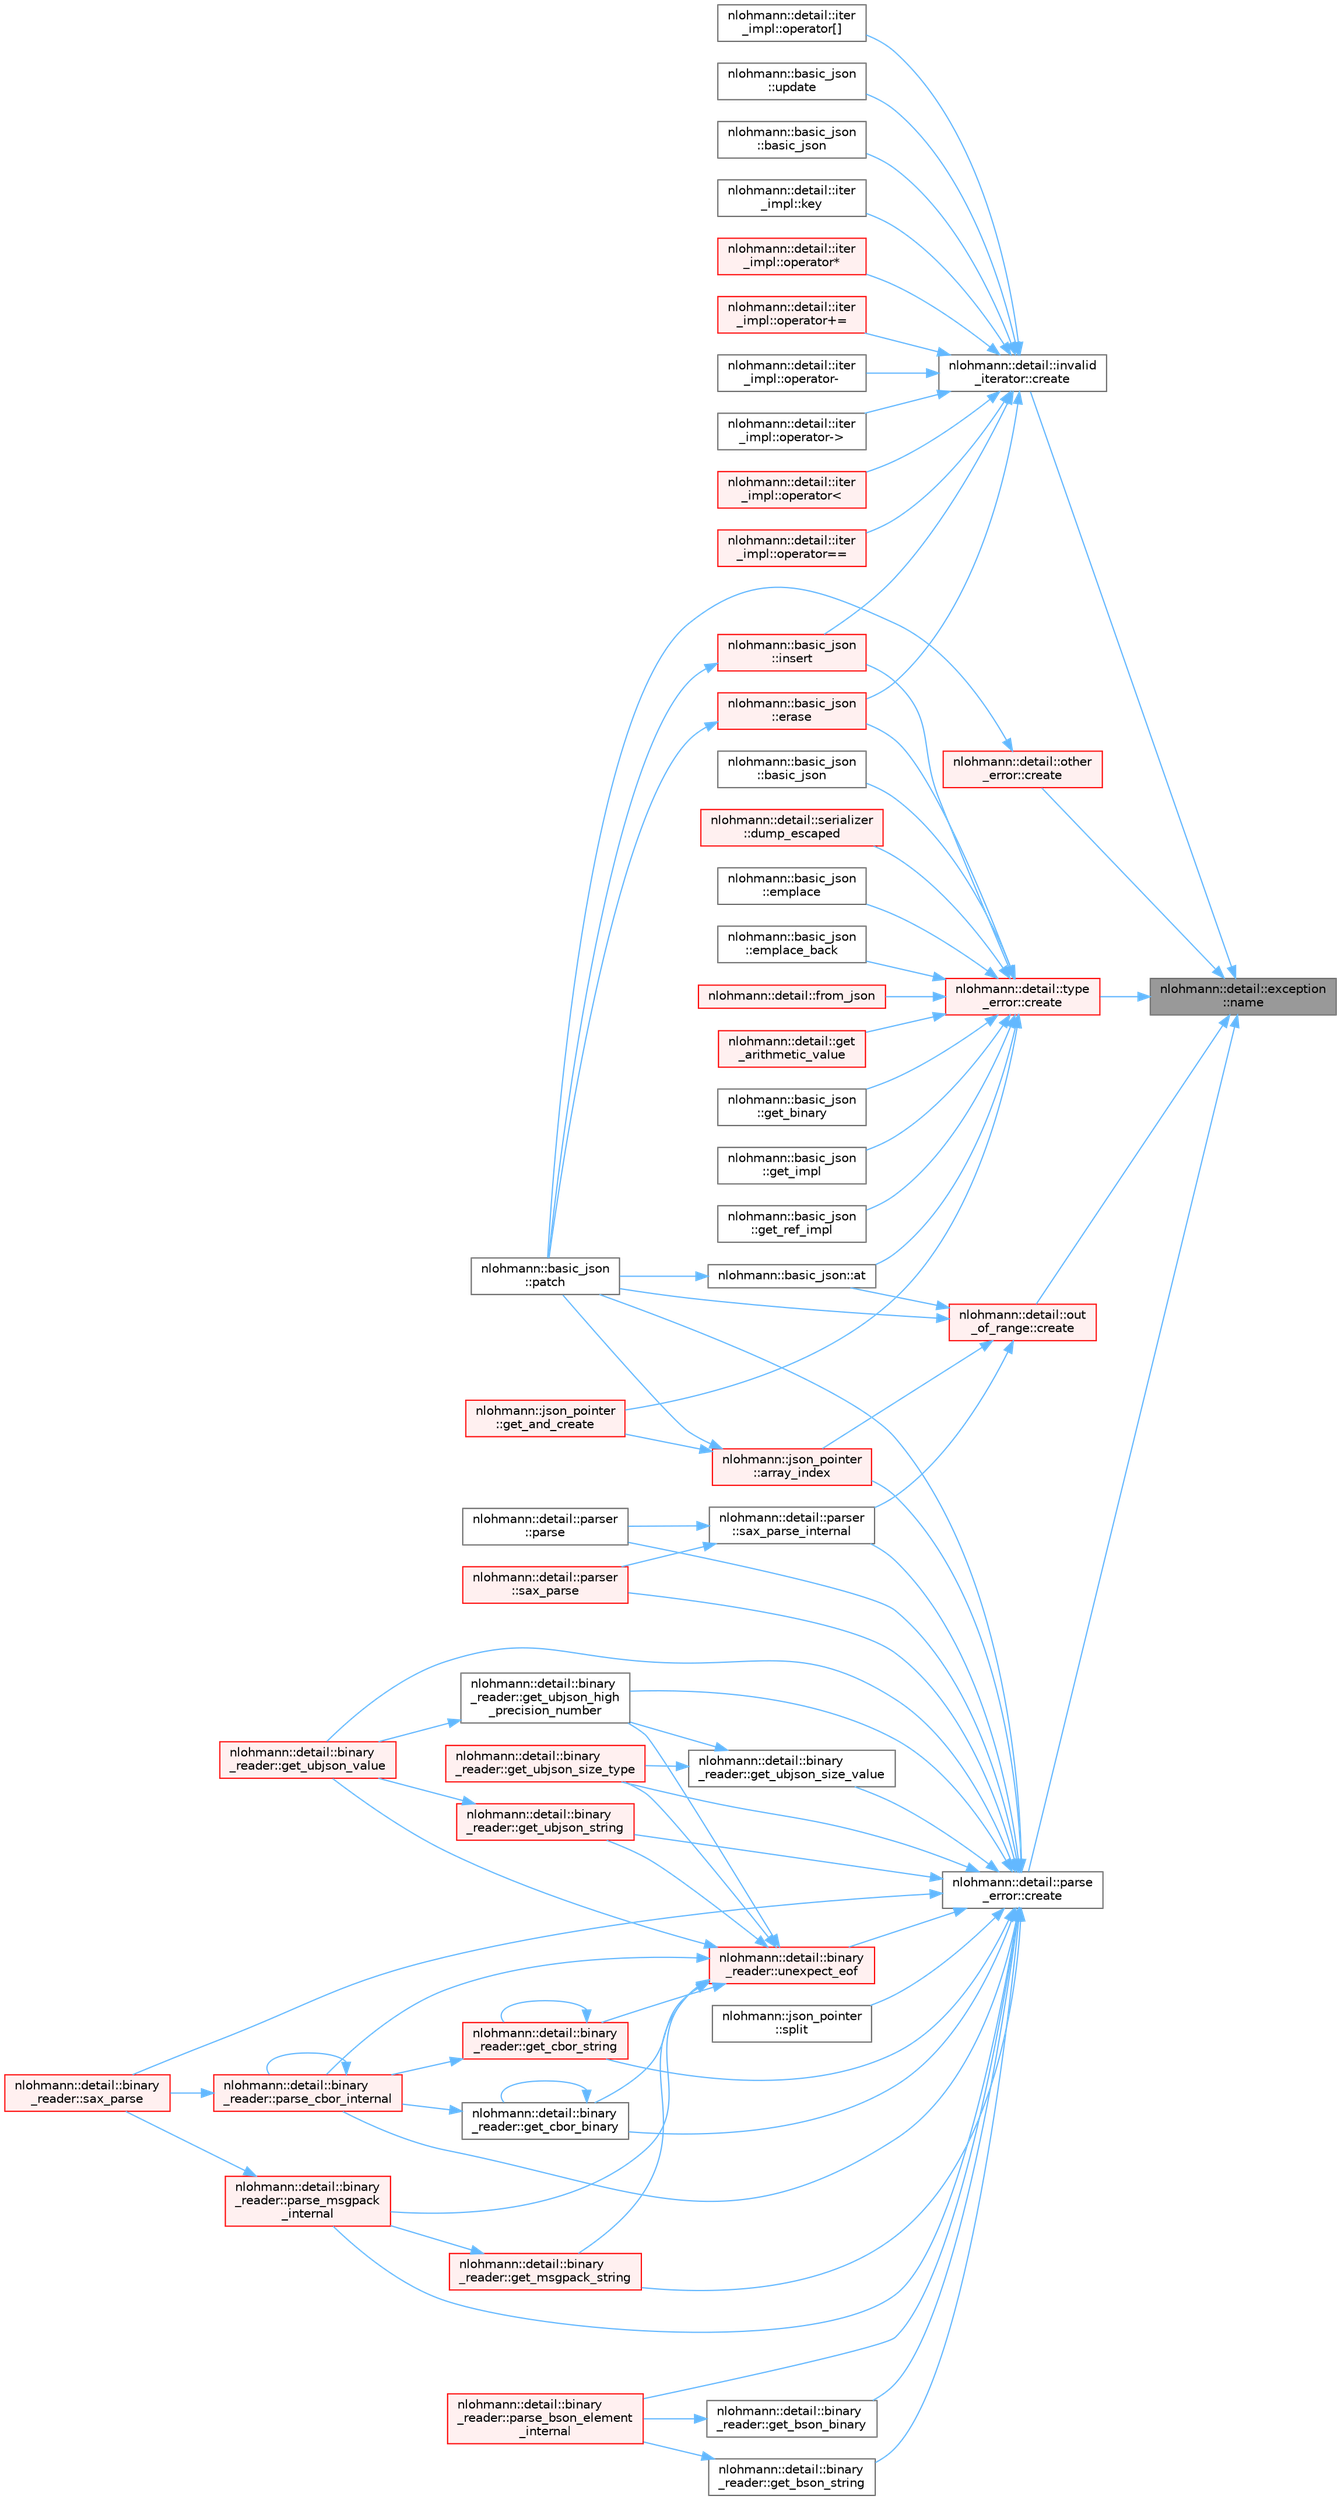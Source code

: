 digraph "nlohmann::detail::exception::name"
{
 // LATEX_PDF_SIZE
  bgcolor="transparent";
  edge [fontname=Helvetica,fontsize=10,labelfontname=Helvetica,labelfontsize=10];
  node [fontname=Helvetica,fontsize=10,shape=box,height=0.2,width=0.4];
  rankdir="RL";
  Node1 [label="nlohmann::detail::exception\l::name",height=0.2,width=0.4,color="gray40", fillcolor="grey60", style="filled", fontcolor="black",tooltip=" "];
  Node1 -> Node2 [dir="back",color="steelblue1",style="solid"];
  Node2 [label="nlohmann::detail::parse\l_error::create",height=0.2,width=0.4,color="grey40", fillcolor="white", style="filled",URL="$a01563.html#a137ea4d27de45d8a844fd13451d40f3d",tooltip="create a parse error exception"];
  Node2 -> Node3 [dir="back",color="steelblue1",style="solid"];
  Node3 [label="nlohmann::json_pointer\l::array_index",height=0.2,width=0.4,color="red", fillcolor="#FFF0F0", style="filled",URL="$a01663.html#ae28e4b79b9d4fac9e6dca29f47f946fa",tooltip=" "];
  Node3 -> Node6 [dir="back",color="steelblue1",style="solid"];
  Node6 [label="nlohmann::json_pointer\l::get_and_create",height=0.2,width=0.4,color="red", fillcolor="#FFF0F0", style="filled",URL="$a01663.html#aa2f86764d08ce1fb82327327e7f9a87d",tooltip="create and return a reference to the pointed to value"];
  Node3 -> Node14 [dir="back",color="steelblue1",style="solid"];
  Node14 [label="nlohmann::basic_json\l::patch",height=0.2,width=0.4,color="grey40", fillcolor="white", style="filled",URL="$a01659.html#adcc786998f220a5b3083ee8a37c4553e",tooltip="applies a JSON patch"];
  Node2 -> Node15 [dir="back",color="steelblue1",style="solid"];
  Node15 [label="nlohmann::detail::binary\l_reader::get_bson_binary",height=0.2,width=0.4,color="grey40", fillcolor="white", style="filled",URL="$a01995.html#a9940f56290b9278c58772eda2931e599",tooltip="Parses a byte array input of length len from the BSON input."];
  Node15 -> Node16 [dir="back",color="steelblue1",style="solid"];
  Node16 [label="nlohmann::detail::binary\l_reader::parse_bson_element\l_internal",height=0.2,width=0.4,color="red", fillcolor="#FFF0F0", style="filled",URL="$a01995.html#a23bde2450d7a5772bf5051e36ff560a4",tooltip="Read a BSON document element of the given element_type."];
  Node2 -> Node30 [dir="back",color="steelblue1",style="solid"];
  Node30 [label="nlohmann::detail::binary\l_reader::get_bson_string",height=0.2,width=0.4,color="grey40", fillcolor="white", style="filled",URL="$a01995.html#a23921422802aa472360dd05023e20565",tooltip="Parses a zero-terminated string of length len from the BSON input."];
  Node30 -> Node16 [dir="back",color="steelblue1",style="solid"];
  Node2 -> Node31 [dir="back",color="steelblue1",style="solid"];
  Node31 [label="nlohmann::detail::binary\l_reader::get_cbor_binary",height=0.2,width=0.4,color="grey40", fillcolor="white", style="filled",URL="$a01995.html#acb001d18095dc5bcf7336ae5122b8340",tooltip="reads a CBOR byte array"];
  Node31 -> Node31 [dir="back",color="steelblue1",style="solid"];
  Node31 -> Node32 [dir="back",color="steelblue1",style="solid"];
  Node32 [label="nlohmann::detail::binary\l_reader::parse_cbor_internal",height=0.2,width=0.4,color="red", fillcolor="#FFF0F0", style="filled",URL="$a01995.html#a4e4accd5a2a41bfb2f18a8a0fcc9421c",tooltip=" "];
  Node32 -> Node32 [dir="back",color="steelblue1",style="solid"];
  Node32 -> Node20 [dir="back",color="steelblue1",style="solid"];
  Node20 [label="nlohmann::detail::binary\l_reader::sax_parse",height=0.2,width=0.4,color="red", fillcolor="#FFF0F0", style="filled",URL="$a01995.html#ab4afd9ee276bbb15a0f898061aad94dd",tooltip=" "];
  Node2 -> Node35 [dir="back",color="steelblue1",style="solid"];
  Node35 [label="nlohmann::detail::binary\l_reader::get_cbor_string",height=0.2,width=0.4,color="red", fillcolor="#FFF0F0", style="filled",URL="$a01995.html#a545a44ae4b3fa2b7a61d9e8517fb7154",tooltip="reads a CBOR string"];
  Node35 -> Node35 [dir="back",color="steelblue1",style="solid"];
  Node35 -> Node32 [dir="back",color="steelblue1",style="solid"];
  Node2 -> Node36 [dir="back",color="steelblue1",style="solid"];
  Node36 [label="nlohmann::detail::binary\l_reader::get_msgpack_string",height=0.2,width=0.4,color="red", fillcolor="#FFF0F0", style="filled",URL="$a01995.html#ad8cba5585327caa550dd5b6dd25a64f8",tooltip="reads a MessagePack string"];
  Node36 -> Node38 [dir="back",color="steelblue1",style="solid"];
  Node38 [label="nlohmann::detail::binary\l_reader::parse_msgpack\l_internal",height=0.2,width=0.4,color="red", fillcolor="#FFF0F0", style="filled",URL="$a01995.html#ae020385ce9424271d61f85d3842c02cb",tooltip=" "];
  Node38 -> Node20 [dir="back",color="steelblue1",style="solid"];
  Node2 -> Node40 [dir="back",color="steelblue1",style="solid"];
  Node40 [label="nlohmann::detail::binary\l_reader::get_ubjson_high\l_precision_number",height=0.2,width=0.4,color="grey40", fillcolor="white", style="filled",URL="$a01995.html#a26c694413fb860057e1a839d5422b361",tooltip=" "];
  Node40 -> Node41 [dir="back",color="steelblue1",style="solid"];
  Node41 [label="nlohmann::detail::binary\l_reader::get_ubjson_value",height=0.2,width=0.4,color="red", fillcolor="#FFF0F0", style="filled",URL="$a01995.html#a7e5e0b71548d0649ce4f131280d06c33",tooltip=" "];
  Node2 -> Node45 [dir="back",color="steelblue1",style="solid"];
  Node45 [label="nlohmann::detail::binary\l_reader::get_ubjson_size_type",height=0.2,width=0.4,color="red", fillcolor="#FFF0F0", style="filled",URL="$a01995.html#a7b6c2d4c95d56751e233e285a5f1fea7",tooltip="determine the type and size for a container"];
  Node2 -> Node46 [dir="back",color="steelblue1",style="solid"];
  Node46 [label="nlohmann::detail::binary\l_reader::get_ubjson_size_value",height=0.2,width=0.4,color="grey40", fillcolor="white", style="filled",URL="$a01995.html#aba7ba9ec9a52ad2bee8baff70176aa20",tooltip=" "];
  Node46 -> Node40 [dir="back",color="steelblue1",style="solid"];
  Node46 -> Node45 [dir="back",color="steelblue1",style="solid"];
  Node2 -> Node47 [dir="back",color="steelblue1",style="solid"];
  Node47 [label="nlohmann::detail::binary\l_reader::get_ubjson_string",height=0.2,width=0.4,color="red", fillcolor="#FFF0F0", style="filled",URL="$a01995.html#a4ae90db51c102e912b7eac83c78733a6",tooltip="reads a UBJSON string"];
  Node47 -> Node41 [dir="back",color="steelblue1",style="solid"];
  Node2 -> Node41 [dir="back",color="steelblue1",style="solid"];
  Node2 -> Node48 [dir="back",color="steelblue1",style="solid"];
  Node48 [label="nlohmann::detail::parser\l::parse",height=0.2,width=0.4,color="grey40", fillcolor="white", style="filled",URL="$a01999.html#a75fb9145ea85f1ad9cc14f61981e1111",tooltip="public parser interface"];
  Node2 -> Node16 [dir="back",color="steelblue1",style="solid"];
  Node2 -> Node32 [dir="back",color="steelblue1",style="solid"];
  Node2 -> Node38 [dir="back",color="steelblue1",style="solid"];
  Node2 -> Node14 [dir="back",color="steelblue1",style="solid"];
  Node2 -> Node20 [dir="back",color="steelblue1",style="solid"];
  Node2 -> Node49 [dir="back",color="steelblue1",style="solid"];
  Node49 [label="nlohmann::detail::parser\l::sax_parse",height=0.2,width=0.4,color="red", fillcolor="#FFF0F0", style="filled",URL="$a01999.html#a073b8313a5194aac3a7d5da0d935788c",tooltip=" "];
  Node2 -> Node51 [dir="back",color="steelblue1",style="solid"];
  Node51 [label="nlohmann::detail::parser\l::sax_parse_internal",height=0.2,width=0.4,color="grey40", fillcolor="white", style="filled",URL="$a01999.html#a678fdebccc8ddd3242c67b6bce2f8f1a",tooltip=" "];
  Node51 -> Node48 [dir="back",color="steelblue1",style="solid"];
  Node51 -> Node49 [dir="back",color="steelblue1",style="solid"];
  Node2 -> Node52 [dir="back",color="steelblue1",style="solid"];
  Node52 [label="nlohmann::json_pointer\l::split",height=0.2,width=0.4,color="grey40", fillcolor="white", style="filled",URL="$a01663.html#afe76eec98c85eeaf61638b3b40d14575",tooltip="split the string input to reference tokens"];
  Node2 -> Node53 [dir="back",color="steelblue1",style="solid"];
  Node53 [label="nlohmann::detail::binary\l_reader::unexpect_eof",height=0.2,width=0.4,color="red", fillcolor="#FFF0F0", style="filled",URL="$a01995.html#a61a0bd8bbe7b560bd429fa990ba3ba1a",tooltip=" "];
  Node53 -> Node31 [dir="back",color="steelblue1",style="solid"];
  Node53 -> Node35 [dir="back",color="steelblue1",style="solid"];
  Node53 -> Node36 [dir="back",color="steelblue1",style="solid"];
  Node53 -> Node40 [dir="back",color="steelblue1",style="solid"];
  Node53 -> Node45 [dir="back",color="steelblue1",style="solid"];
  Node53 -> Node47 [dir="back",color="steelblue1",style="solid"];
  Node53 -> Node41 [dir="back",color="steelblue1",style="solid"];
  Node53 -> Node32 [dir="back",color="steelblue1",style="solid"];
  Node53 -> Node38 [dir="back",color="steelblue1",style="solid"];
  Node1 -> Node59 [dir="back",color="steelblue1",style="solid"];
  Node59 [label="nlohmann::detail::invalid\l_iterator::create",height=0.2,width=0.4,color="grey40", fillcolor="white", style="filled",URL="$a01567.html#a4e849260a3caa1b288c7e619130c6c09",tooltip=" "];
  Node59 -> Node60 [dir="back",color="steelblue1",style="solid"];
  Node60 [label="nlohmann::basic_json\l::basic_json",height=0.2,width=0.4,color="grey40", fillcolor="white", style="filled",URL="$a01659.html#a23e540f473d32f1cf5d3243ea3ad495e",tooltip="construct a JSON container given an iterator range"];
  Node59 -> Node61 [dir="back",color="steelblue1",style="solid"];
  Node61 [label="nlohmann::basic_json\l::erase",height=0.2,width=0.4,color="red", fillcolor="#FFF0F0", style="filled",URL="$a01659.html#a494632b69bbe1d0153d3bedad0901b8e",tooltip="remove element given an iterator"];
  Node61 -> Node14 [dir="back",color="steelblue1",style="solid"];
  Node59 -> Node63 [dir="back",color="steelblue1",style="solid"];
  Node63 [label="nlohmann::basic_json\l::insert",height=0.2,width=0.4,color="red", fillcolor="#FFF0F0", style="filled",URL="$a01659.html#aeb86e8478e20d95970a8b61ff01dce3b",tooltip="inserts element"];
  Node63 -> Node14 [dir="back",color="steelblue1",style="solid"];
  Node59 -> Node66 [dir="back",color="steelblue1",style="solid"];
  Node66 [label="nlohmann::detail::iter\l_impl::key",height=0.2,width=0.4,color="grey40", fillcolor="white", style="filled",URL="$a02011.html#a9aa08ccaf6e80f7bd9513c0d054efb64",tooltip="return the key of an object iterator"];
  Node59 -> Node67 [dir="back",color="steelblue1",style="solid"];
  Node67 [label="nlohmann::detail::iter\l_impl::operator*",height=0.2,width=0.4,color="red", fillcolor="#FFF0F0", style="filled",URL="$a02011.html#a5ca57856d9bba54a5fc51cee891de827",tooltip="return a reference to the value pointed to by the iterator"];
  Node59 -> Node69 [dir="back",color="steelblue1",style="solid"];
  Node69 [label="nlohmann::detail::iter\l_impl::operator+=",height=0.2,width=0.4,color="red", fillcolor="#FFF0F0", style="filled",URL="$a02011.html#ae576098902fa32c109d9d036d30e0cd7",tooltip="add to iterator"];
  Node59 -> Node71 [dir="back",color="steelblue1",style="solid"];
  Node71 [label="nlohmann::detail::iter\l_impl::operator-",height=0.2,width=0.4,color="grey40", fillcolor="white", style="filled",URL="$a02011.html#a49bf3e708a9c1c88c415011735962d06",tooltip="return difference"];
  Node59 -> Node72 [dir="back",color="steelblue1",style="solid"];
  Node72 [label="nlohmann::detail::iter\l_impl::operator-\>",height=0.2,width=0.4,color="grey40", fillcolor="white", style="filled",URL="$a02011.html#a6da3d2b34528aff328f3dcb513076dec",tooltip="dereference the iterator"];
  Node59 -> Node73 [dir="back",color="steelblue1",style="solid"];
  Node73 [label="nlohmann::detail::iter\l_impl::operator\<",height=0.2,width=0.4,color="red", fillcolor="#FFF0F0", style="filled",URL="$a02011.html#a0d14cd76203e00bdcef6a64a5d055cc7",tooltip="comparison: smaller"];
  Node59 -> Node75 [dir="back",color="steelblue1",style="solid"];
  Node75 [label="nlohmann::detail::iter\l_impl::operator==",height=0.2,width=0.4,color="red", fillcolor="#FFF0F0", style="filled",URL="$a02011.html#a2b592605b63ae7f5401996ffa3b14393",tooltip="comparison: equal"];
  Node59 -> Node77 [dir="back",color="steelblue1",style="solid"];
  Node77 [label="nlohmann::detail::iter\l_impl::operator[]",height=0.2,width=0.4,color="grey40", fillcolor="white", style="filled",URL="$a02011.html#ac0b9276f1102ed4b9cd3f5f56287e3ce",tooltip="access to successor"];
  Node59 -> Node78 [dir="back",color="steelblue1",style="solid"];
  Node78 [label="nlohmann::basic_json\l::update",height=0.2,width=0.4,color="grey40", fillcolor="white", style="filled",URL="$a01659.html#a9f9e5f668474280acc9bd7f5410b9392",tooltip="updates a JSON object from another object, overwriting existing keys"];
  Node1 -> Node79 [dir="back",color="steelblue1",style="solid"];
  Node79 [label="nlohmann::detail::type\l_error::create",height=0.2,width=0.4,color="red", fillcolor="#FFF0F0", style="filled",URL="$a01571.html#aecc083aea4b698c33d042670ba50c10f",tooltip=" "];
  Node79 -> Node80 [dir="back",color="steelblue1",style="solid"];
  Node80 [label="nlohmann::basic_json\l::basic_json",height=0.2,width=0.4,color="grey40", fillcolor="white", style="filled",URL="$a01659.html#aeac617faf3448d6d2cb33a020be01d37",tooltip="create a container (array or object) from an initializer list"];
  Node79 -> Node81 [dir="back",color="steelblue1",style="solid"];
  Node81 [label="nlohmann::basic_json::at",height=0.2,width=0.4,color="grey40", fillcolor="white", style="filled",URL="$a01659.html#a52b18a5b7e68652c65b070900c438c6e",tooltip="access specified array element with bounds checking"];
  Node81 -> Node14 [dir="back",color="steelblue1",style="solid"];
  Node79 -> Node82 [dir="back",color="steelblue1",style="solid"];
  Node82 [label="nlohmann::detail::serializer\l::dump_escaped",height=0.2,width=0.4,color="red", fillcolor="#FFF0F0", style="filled",URL="$a02055.html#ac1f8d1165b44149bd8be397dce68ea05",tooltip="dump escaped string"];
  Node79 -> Node85 [dir="back",color="steelblue1",style="solid"];
  Node85 [label="nlohmann::basic_json\l::emplace",height=0.2,width=0.4,color="grey40", fillcolor="white", style="filled",URL="$a01659.html#af244c096197a233edba4c83200ae66ac",tooltip="add an object to an object if key does not exist"];
  Node79 -> Node86 [dir="back",color="steelblue1",style="solid"];
  Node86 [label="nlohmann::basic_json\l::emplace_back",height=0.2,width=0.4,color="grey40", fillcolor="white", style="filled",URL="$a01659.html#a15c0a5db4fb12d49433801bbe6436bfb",tooltip="add an object to an array"];
  Node79 -> Node61 [dir="back",color="steelblue1",style="solid"];
  Node79 -> Node87 [dir="back",color="steelblue1",style="solid"];
  Node87 [label="nlohmann::detail::from_json",height=0.2,width=0.4,color="red", fillcolor="#FFF0F0", style="filled",URL="$a00477.html#a1f0395aad0fe853a4539288749d3a603",tooltip=" "];
  Node79 -> Node6 [dir="back",color="steelblue1",style="solid"];
  Node79 -> Node89 [dir="back",color="steelblue1",style="solid"];
  Node89 [label="nlohmann::detail::get\l_arithmetic_value",height=0.2,width=0.4,color="red", fillcolor="#FFF0F0", style="filled",URL="$a00477.html#a85955b9c6dd31846e4b8e891f78614b6",tooltip=" "];
  Node79 -> Node91 [dir="back",color="steelblue1",style="solid"];
  Node91 [label="nlohmann::basic_json\l::get_binary",height=0.2,width=0.4,color="grey40", fillcolor="white", style="filled",URL="$a01659.html#a23c2e02101cc62e1aec1d6ddaef0e340",tooltip=" "];
  Node79 -> Node92 [dir="back",color="steelblue1",style="solid"];
  Node92 [label="nlohmann::basic_json\l::get_impl",height=0.2,width=0.4,color="grey40", fillcolor="white", style="filled",URL="$a01659.html#a462f82051df2a68142c2bbd0a2798f56",tooltip="get a boolean (explicit)"];
  Node79 -> Node93 [dir="back",color="steelblue1",style="solid"];
  Node93 [label="nlohmann::basic_json\l::get_ref_impl",height=0.2,width=0.4,color="grey40", fillcolor="white", style="filled",URL="$a01659.html#af9091a59efebd38435cbc0583fcda777",tooltip="helper function to implement get_ref()"];
  Node79 -> Node63 [dir="back",color="steelblue1",style="solid"];
  Node1 -> Node105 [dir="back",color="steelblue1",style="solid"];
  Node105 [label="nlohmann::detail::out\l_of_range::create",height=0.2,width=0.4,color="red", fillcolor="#FFF0F0", style="filled",URL="$a01575.html#a3f6d82a6f967c4728a1ec735a7867073",tooltip=" "];
  Node105 -> Node3 [dir="back",color="steelblue1",style="solid"];
  Node105 -> Node81 [dir="back",color="steelblue1",style="solid"];
  Node105 -> Node14 [dir="back",color="steelblue1",style="solid"];
  Node105 -> Node51 [dir="back",color="steelblue1",style="solid"];
  Node1 -> Node123 [dir="back",color="steelblue1",style="solid"];
  Node123 [label="nlohmann::detail::other\l_error::create",height=0.2,width=0.4,color="red", fillcolor="#FFF0F0", style="filled",URL="$a01579.html#a87e8ab894e8c85c0d97a0919782d3683",tooltip=" "];
  Node123 -> Node14 [dir="back",color="steelblue1",style="solid"];
}
